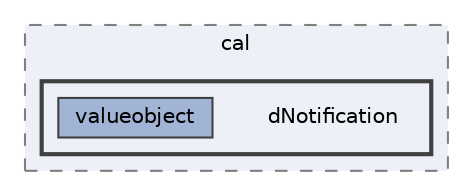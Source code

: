 digraph "repository/brm-inventory/dNotification/src/main/java/com/sterlite/cal/dNotification"
{
 // LATEX_PDF_SIZE
  bgcolor="transparent";
  edge [fontname=Helvetica,fontsize=10,labelfontname=Helvetica,labelfontsize=10];
  node [fontname=Helvetica,fontsize=10,shape=box,height=0.2,width=0.4];
  compound=true
  subgraph clusterdir_93826c0ffc27adcaa7a389a9a2cdca7d {
    graph [ bgcolor="#edf0f7", pencolor="grey50", label="cal", fontname=Helvetica,fontsize=10 style="filled,dashed", URL="dir_93826c0ffc27adcaa7a389a9a2cdca7d.html",tooltip=""]
  subgraph clusterdir_35c695b79c0fccf36842f081946396e8 {
    graph [ bgcolor="#edf0f7", pencolor="grey25", label="", fontname=Helvetica,fontsize=10 style="filled,bold", URL="dir_35c695b79c0fccf36842f081946396e8.html",tooltip=""]
    dir_35c695b79c0fccf36842f081946396e8 [shape=plaintext, label="dNotification"];
  dir_e9ed7da2bf3eb25fdf341f86675a05ac [label="valueobject", fillcolor="#a2b4d6", color="grey25", style="filled", URL="dir_e9ed7da2bf3eb25fdf341f86675a05ac.html",tooltip=""];
  }
  }
}
